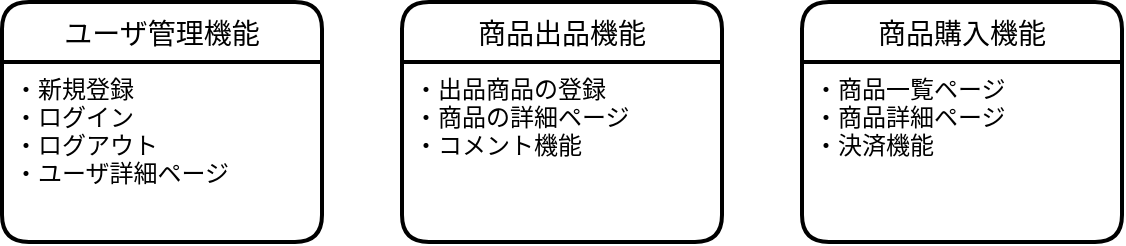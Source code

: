 <mxfile>
    <diagram id="j9alqYJJQcrLzX6AWDmS" name="エンティティ">
        <mxGraphModel dx="621" dy="566" grid="1" gridSize="10" guides="1" tooltips="1" connect="1" arrows="1" fold="1" page="1" pageScale="1" pageWidth="827" pageHeight="1169" math="0" shadow="0">
            <root>
                <mxCell id="0"/>
                <mxCell id="1" parent="0"/>
                <mxCell id="15" value="ユーザ管理機能" style="swimlane;childLayout=stackLayout;horizontal=1;startSize=30;horizontalStack=0;rounded=1;fontSize=14;fontStyle=0;strokeWidth=2;resizeParent=0;resizeLast=1;shadow=0;dashed=0;align=center;" parent="1" vertex="1">
                    <mxGeometry x="40" y="40" width="160" height="120" as="geometry"/>
                </mxCell>
                <mxCell id="16" value="・新規登録&#10;・ログイン&#10;・ログアウト&#10;・ユーザ詳細ページ" style="align=left;strokeColor=none;fillColor=none;spacingLeft=4;fontSize=12;verticalAlign=top;resizable=0;rotatable=0;part=1;" parent="15" vertex="1">
                    <mxGeometry y="30" width="160" height="90" as="geometry"/>
                </mxCell>
                <mxCell id="17" value="商品出品機能" style="swimlane;childLayout=stackLayout;horizontal=1;startSize=30;horizontalStack=0;rounded=1;fontSize=14;fontStyle=0;strokeWidth=2;resizeParent=0;resizeLast=1;shadow=0;dashed=0;align=center;" parent="1" vertex="1">
                    <mxGeometry x="240" y="40" width="160" height="120" as="geometry"/>
                </mxCell>
                <mxCell id="18" value="・出品商品の登録&#10;・商品の詳細ページ&#10;・コメント機能" style="align=left;strokeColor=none;fillColor=none;spacingLeft=4;fontSize=12;verticalAlign=top;resizable=0;rotatable=0;part=1;" parent="17" vertex="1">
                    <mxGeometry y="30" width="160" height="90" as="geometry"/>
                </mxCell>
                <mxCell id="19" value="商品購入機能" style="swimlane;childLayout=stackLayout;horizontal=1;startSize=30;horizontalStack=0;rounded=1;fontSize=14;fontStyle=0;strokeWidth=2;resizeParent=0;resizeLast=1;shadow=0;dashed=0;align=center;" parent="1" vertex="1">
                    <mxGeometry x="440" y="40" width="160" height="120" as="geometry"/>
                </mxCell>
                <mxCell id="20" value="・商品一覧ページ&#10;・商品詳細ページ&#10;・決済機能" style="align=left;strokeColor=none;fillColor=none;spacingLeft=4;fontSize=12;verticalAlign=top;resizable=0;rotatable=0;part=1;" parent="19" vertex="1">
                    <mxGeometry y="30" width="160" height="90" as="geometry"/>
                </mxCell>
            </root>
        </mxGraphModel>
    </diagram>
    <diagram id="i6sQ_Ci1NRJsPLN1sGpO" name="ER図">
        <mxGraphModel dx="1056" dy="666" grid="1" gridSize="10" guides="1" tooltips="1" connect="1" arrows="1" fold="1" page="1" pageScale="1" pageWidth="827" pageHeight="1169" math="0" shadow="0">
            <root>
                <mxCell id="qY6pJ3RX-FSN7zLTKkkd-0"/>
                <mxCell id="qY6pJ3RX-FSN7zLTKkkd-1" parent="qY6pJ3RX-FSN7zLTKkkd-0"/>
                <mxCell id="JbDSwkDPHXsvRLebZ4GA-4" value="users" style="shape=table;startSize=40;container=1;collapsible=1;childLayout=tableLayout;fixedRows=1;rowLines=0;fontStyle=1;align=center;resizeLast=1;" parent="qY6pJ3RX-FSN7zLTKkkd-1" vertex="1">
                    <mxGeometry x="310" width="190" height="310" as="geometry">
                        <mxRectangle width="60" height="30" as="alternateBounds"/>
                    </mxGeometry>
                </mxCell>
                <mxCell id="lpkoxbI7etPevjR8t7F0-1" value="" style="shape=partialRectangle;collapsible=0;dropTarget=0;pointerEvents=0;fillColor=none;top=0;left=0;bottom=1;right=0;points=[[0,0.5],[1,0.5]];portConstraint=eastwest;" parent="JbDSwkDPHXsvRLebZ4GA-4" vertex="1">
                    <mxGeometry y="40" width="190" height="30" as="geometry"/>
                </mxCell>
                <mxCell id="lpkoxbI7etPevjR8t7F0-2" value="PK" style="shape=partialRectangle;connectable=0;fillColor=none;top=0;left=0;bottom=0;right=0;fontStyle=1;overflow=hidden;" parent="lpkoxbI7etPevjR8t7F0-1" vertex="1">
                    <mxGeometry width="30" height="30" as="geometry"/>
                </mxCell>
                <mxCell id="lpkoxbI7etPevjR8t7F0-3" value="user_id" style="shape=partialRectangle;connectable=0;fillColor=none;top=0;left=0;bottom=0;right=0;align=left;spacingLeft=6;fontStyle=5;overflow=hidden;" parent="lpkoxbI7etPevjR8t7F0-1" vertex="1">
                    <mxGeometry x="30" width="160" height="30" as="geometry"/>
                </mxCell>
                <mxCell id="PGo9ZcPo0Em0ewQhz42Y-1" value="" style="shape=partialRectangle;collapsible=0;dropTarget=0;pointerEvents=0;fillColor=none;top=0;left=0;bottom=0;right=0;points=[[0,0.5],[1,0.5]];portConstraint=eastwest;" parent="JbDSwkDPHXsvRLebZ4GA-4" vertex="1">
                    <mxGeometry y="70" width="190" height="30" as="geometry"/>
                </mxCell>
                <mxCell id="PGo9ZcPo0Em0ewQhz42Y-2" value="" style="shape=partialRectangle;connectable=0;fillColor=none;top=0;left=0;bottom=0;right=0;editable=1;overflow=hidden;" parent="PGo9ZcPo0Em0ewQhz42Y-1" vertex="1">
                    <mxGeometry width="30" height="30" as="geometry"/>
                </mxCell>
                <mxCell id="PGo9ZcPo0Em0ewQhz42Y-3" value="nickname" style="shape=partialRectangle;connectable=0;fillColor=none;top=0;left=0;bottom=0;right=0;align=left;spacingLeft=6;overflow=hidden;" parent="PGo9ZcPo0Em0ewQhz42Y-1" vertex="1">
                    <mxGeometry x="30" width="160" height="30" as="geometry"/>
                </mxCell>
                <mxCell id="JbDSwkDPHXsvRLebZ4GA-82" value="" style="shape=partialRectangle;collapsible=0;dropTarget=0;pointerEvents=0;fillColor=none;top=0;left=0;bottom=0;right=0;points=[[0,0.5],[1,0.5]];portConstraint=eastwest;" parent="JbDSwkDPHXsvRLebZ4GA-4" vertex="1">
                    <mxGeometry y="100" width="190" height="30" as="geometry"/>
                </mxCell>
                <mxCell id="JbDSwkDPHXsvRLebZ4GA-83" value="" style="shape=partialRectangle;connectable=0;fillColor=none;top=0;left=0;bottom=0;right=0;editable=1;overflow=hidden;" parent="JbDSwkDPHXsvRLebZ4GA-82" vertex="1">
                    <mxGeometry width="30" height="30" as="geometry"/>
                </mxCell>
                <mxCell id="JbDSwkDPHXsvRLebZ4GA-84" value="email" style="shape=partialRectangle;connectable=0;fillColor=none;top=0;left=0;bottom=0;right=0;align=left;spacingLeft=6;overflow=hidden;" parent="JbDSwkDPHXsvRLebZ4GA-82" vertex="1">
                    <mxGeometry x="30" width="160" height="30" as="geometry"/>
                </mxCell>
                <mxCell id="JbDSwkDPHXsvRLebZ4GA-70" value="" style="shape=partialRectangle;collapsible=0;dropTarget=0;pointerEvents=0;fillColor=none;top=0;left=0;bottom=0;right=0;points=[[0,0.5],[1,0.5]];portConstraint=eastwest;" parent="JbDSwkDPHXsvRLebZ4GA-4" vertex="1">
                    <mxGeometry y="130" width="190" height="30" as="geometry"/>
                </mxCell>
                <mxCell id="JbDSwkDPHXsvRLebZ4GA-71" value="" style="shape=partialRectangle;connectable=0;fillColor=none;top=0;left=0;bottom=0;right=0;editable=1;overflow=hidden;" parent="JbDSwkDPHXsvRLebZ4GA-70" vertex="1">
                    <mxGeometry width="30" height="30" as="geometry"/>
                </mxCell>
                <mxCell id="JbDSwkDPHXsvRLebZ4GA-72" value="encryped_password" style="shape=partialRectangle;connectable=0;fillColor=none;top=0;left=0;bottom=0;right=0;align=left;spacingLeft=6;overflow=hidden;" parent="JbDSwkDPHXsvRLebZ4GA-70" vertex="1">
                    <mxGeometry x="30" width="160" height="30" as="geometry"/>
                </mxCell>
                <mxCell id="JbDSwkDPHXsvRLebZ4GA-8" value="" style="shape=partialRectangle;collapsible=0;dropTarget=0;pointerEvents=0;fillColor=none;top=0;left=0;bottom=0;right=0;points=[[0,0.5],[1,0.5]];portConstraint=eastwest;" parent="JbDSwkDPHXsvRLebZ4GA-4" vertex="1">
                    <mxGeometry y="160" width="190" height="30" as="geometry"/>
                </mxCell>
                <mxCell id="JbDSwkDPHXsvRLebZ4GA-9" value="" style="shape=partialRectangle;connectable=0;fillColor=none;top=0;left=0;bottom=0;right=0;editable=1;overflow=hidden;" parent="JbDSwkDPHXsvRLebZ4GA-8" vertex="1">
                    <mxGeometry width="30" height="30" as="geometry"/>
                </mxCell>
                <mxCell id="JbDSwkDPHXsvRLebZ4GA-10" value="last_name" style="shape=partialRectangle;connectable=0;fillColor=none;top=0;left=0;bottom=0;right=0;align=left;spacingLeft=6;overflow=hidden;" parent="JbDSwkDPHXsvRLebZ4GA-8" vertex="1">
                    <mxGeometry x="30" width="160" height="30" as="geometry"/>
                </mxCell>
                <mxCell id="JbDSwkDPHXsvRLebZ4GA-11" value="" style="shape=partialRectangle;collapsible=0;dropTarget=0;pointerEvents=0;fillColor=none;top=0;left=0;bottom=0;right=0;points=[[0,0.5],[1,0.5]];portConstraint=eastwest;" parent="JbDSwkDPHXsvRLebZ4GA-4" vertex="1">
                    <mxGeometry y="190" width="190" height="30" as="geometry"/>
                </mxCell>
                <mxCell id="JbDSwkDPHXsvRLebZ4GA-12" value="" style="shape=partialRectangle;connectable=0;fillColor=none;top=0;left=0;bottom=0;right=0;editable=1;overflow=hidden;" parent="JbDSwkDPHXsvRLebZ4GA-11" vertex="1">
                    <mxGeometry width="30" height="30" as="geometry"/>
                </mxCell>
                <mxCell id="JbDSwkDPHXsvRLebZ4GA-13" value="first_name" style="shape=partialRectangle;connectable=0;fillColor=none;top=0;left=0;bottom=0;right=0;align=left;spacingLeft=6;overflow=hidden;" parent="JbDSwkDPHXsvRLebZ4GA-11" vertex="1">
                    <mxGeometry x="30" width="160" height="30" as="geometry"/>
                </mxCell>
                <mxCell id="JbDSwkDPHXsvRLebZ4GA-14" value="" style="shape=partialRectangle;collapsible=0;dropTarget=0;pointerEvents=0;fillColor=none;top=0;left=0;bottom=0;right=0;points=[[0,0.5],[1,0.5]];portConstraint=eastwest;" parent="JbDSwkDPHXsvRLebZ4GA-4" vertex="1">
                    <mxGeometry y="220" width="190" height="30" as="geometry"/>
                </mxCell>
                <mxCell id="JbDSwkDPHXsvRLebZ4GA-15" value="" style="shape=partialRectangle;connectable=0;fillColor=none;top=0;left=0;bottom=0;right=0;editable=1;overflow=hidden;" parent="JbDSwkDPHXsvRLebZ4GA-14" vertex="1">
                    <mxGeometry width="30" height="30" as="geometry"/>
                </mxCell>
                <mxCell id="JbDSwkDPHXsvRLebZ4GA-16" value="last_name_kana" style="shape=partialRectangle;connectable=0;fillColor=none;top=0;left=0;bottom=0;right=0;align=left;spacingLeft=6;overflow=hidden;" parent="JbDSwkDPHXsvRLebZ4GA-14" vertex="1">
                    <mxGeometry x="30" width="160" height="30" as="geometry"/>
                </mxCell>
                <mxCell id="JbDSwkDPHXsvRLebZ4GA-64" value="" style="shape=partialRectangle;collapsible=0;dropTarget=0;pointerEvents=0;fillColor=none;top=0;left=0;bottom=0;right=0;points=[[0,0.5],[1,0.5]];portConstraint=eastwest;" parent="JbDSwkDPHXsvRLebZ4GA-4" vertex="1">
                    <mxGeometry y="250" width="190" height="30" as="geometry"/>
                </mxCell>
                <mxCell id="JbDSwkDPHXsvRLebZ4GA-65" value="" style="shape=partialRectangle;connectable=0;fillColor=none;top=0;left=0;bottom=0;right=0;editable=1;overflow=hidden;" parent="JbDSwkDPHXsvRLebZ4GA-64" vertex="1">
                    <mxGeometry width="30" height="30" as="geometry"/>
                </mxCell>
                <mxCell id="JbDSwkDPHXsvRLebZ4GA-66" value="first_name_kana" style="shape=partialRectangle;connectable=0;fillColor=none;top=0;left=0;bottom=0;right=0;align=left;spacingLeft=6;overflow=hidden;" parent="JbDSwkDPHXsvRLebZ4GA-64" vertex="1">
                    <mxGeometry x="30" width="160" height="30" as="geometry"/>
                </mxCell>
                <mxCell id="JbDSwkDPHXsvRLebZ4GA-76" value="" style="shape=partialRectangle;collapsible=0;dropTarget=0;pointerEvents=0;fillColor=none;top=0;left=0;bottom=0;right=0;points=[[0,0.5],[1,0.5]];portConstraint=eastwest;" parent="JbDSwkDPHXsvRLebZ4GA-4" vertex="1">
                    <mxGeometry y="280" width="190" height="30" as="geometry"/>
                </mxCell>
                <mxCell id="JbDSwkDPHXsvRLebZ4GA-77" value="" style="shape=partialRectangle;connectable=0;fillColor=none;top=0;left=0;bottom=0;right=0;editable=1;overflow=hidden;" parent="JbDSwkDPHXsvRLebZ4GA-76" vertex="1">
                    <mxGeometry width="30" height="30" as="geometry"/>
                </mxCell>
                <mxCell id="JbDSwkDPHXsvRLebZ4GA-78" value="birth_date" style="shape=partialRectangle;connectable=0;fillColor=none;top=0;left=0;bottom=0;right=0;align=left;spacingLeft=6;overflow=hidden;" parent="JbDSwkDPHXsvRLebZ4GA-76" vertex="1">
                    <mxGeometry x="30" width="160" height="30" as="geometry"/>
                </mxCell>
                <mxCell id="JbDSwkDPHXsvRLebZ4GA-30" value="items" style="shape=table;startSize=40;container=1;collapsible=1;childLayout=tableLayout;fixedRows=1;rowLines=0;fontStyle=1;align=center;resizeLast=1;" parent="qY6pJ3RX-FSN7zLTKkkd-1" vertex="1">
                    <mxGeometry x="600" y="100" width="200" height="320" as="geometry"/>
                </mxCell>
                <mxCell id="JbDSwkDPHXsvRLebZ4GA-31" value="" style="shape=partialRectangle;collapsible=0;dropTarget=0;pointerEvents=0;fillColor=none;top=0;left=0;bottom=1;right=0;points=[[0,0.5],[1,0.5]];portConstraint=eastwest;" parent="JbDSwkDPHXsvRLebZ4GA-30" vertex="1">
                    <mxGeometry y="40" width="200" height="40" as="geometry"/>
                </mxCell>
                <mxCell id="JbDSwkDPHXsvRLebZ4GA-32" value="PK" style="shape=partialRectangle;connectable=0;fillColor=none;top=0;left=0;bottom=0;right=0;fontStyle=1;overflow=hidden;" parent="JbDSwkDPHXsvRLebZ4GA-31" vertex="1">
                    <mxGeometry width="50" height="40" as="geometry"/>
                </mxCell>
                <mxCell id="JbDSwkDPHXsvRLebZ4GA-33" value="item_id" style="shape=partialRectangle;connectable=0;fillColor=none;top=0;left=0;bottom=0;right=0;align=left;spacingLeft=6;fontStyle=5;overflow=hidden;" parent="JbDSwkDPHXsvRLebZ4GA-31" vertex="1">
                    <mxGeometry x="50" width="150" height="40" as="geometry"/>
                </mxCell>
                <mxCell id="eo9Eva0IDJ_gUiu3eiII-33" value="" style="shape=partialRectangle;collapsible=0;dropTarget=0;pointerEvents=0;fillColor=none;top=0;left=0;bottom=0;right=0;points=[[0,0.5],[1,0.5]];portConstraint=eastwest;" parent="JbDSwkDPHXsvRLebZ4GA-30" vertex="1">
                    <mxGeometry y="80" width="200" height="30" as="geometry"/>
                </mxCell>
                <mxCell id="eo9Eva0IDJ_gUiu3eiII-34" value="FK" style="shape=partialRectangle;connectable=0;fillColor=none;top=0;left=0;bottom=0;right=0;editable=1;overflow=hidden;" parent="eo9Eva0IDJ_gUiu3eiII-33" vertex="1">
                    <mxGeometry width="50" height="30" as="geometry"/>
                </mxCell>
                <mxCell id="eo9Eva0IDJ_gUiu3eiII-35" value="user_id" style="shape=partialRectangle;connectable=0;fillColor=none;top=0;left=0;bottom=0;right=0;align=left;spacingLeft=6;overflow=hidden;" parent="eo9Eva0IDJ_gUiu3eiII-33" vertex="1">
                    <mxGeometry x="50" width="150" height="30" as="geometry"/>
                </mxCell>
                <mxCell id="JbDSwkDPHXsvRLebZ4GA-34" value="" style="shape=partialRectangle;collapsible=0;dropTarget=0;pointerEvents=0;fillColor=none;top=0;left=0;bottom=0;right=0;points=[[0,0.5],[1,0.5]];portConstraint=eastwest;" parent="JbDSwkDPHXsvRLebZ4GA-30" vertex="1">
                    <mxGeometry y="110" width="200" height="30" as="geometry"/>
                </mxCell>
                <mxCell id="JbDSwkDPHXsvRLebZ4GA-35" value="" style="shape=partialRectangle;connectable=0;fillColor=none;top=0;left=0;bottom=0;right=0;editable=1;overflow=hidden;" parent="JbDSwkDPHXsvRLebZ4GA-34" vertex="1">
                    <mxGeometry width="50" height="30" as="geometry"/>
                </mxCell>
                <mxCell id="JbDSwkDPHXsvRLebZ4GA-36" value="name" style="shape=partialRectangle;connectable=0;fillColor=none;top=0;left=0;bottom=0;right=0;align=left;spacingLeft=6;overflow=hidden;" parent="JbDSwkDPHXsvRLebZ4GA-34" vertex="1">
                    <mxGeometry x="50" width="150" height="30" as="geometry"/>
                </mxCell>
                <mxCell id="JbDSwkDPHXsvRLebZ4GA-122" value="" style="shape=partialRectangle;collapsible=0;dropTarget=0;pointerEvents=0;fillColor=none;top=0;left=0;bottom=0;right=0;points=[[0,0.5],[1,0.5]];portConstraint=eastwest;" parent="JbDSwkDPHXsvRLebZ4GA-30" vertex="1">
                    <mxGeometry y="140" width="200" height="30" as="geometry"/>
                </mxCell>
                <mxCell id="JbDSwkDPHXsvRLebZ4GA-123" value="" style="shape=partialRectangle;connectable=0;fillColor=none;top=0;left=0;bottom=0;right=0;editable=1;overflow=hidden;" parent="JbDSwkDPHXsvRLebZ4GA-122" vertex="1">
                    <mxGeometry width="50" height="30" as="geometry"/>
                </mxCell>
                <mxCell id="JbDSwkDPHXsvRLebZ4GA-124" value="category" style="shape=partialRectangle;connectable=0;fillColor=none;top=0;left=0;bottom=0;right=0;align=left;spacingLeft=6;overflow=hidden;" parent="JbDSwkDPHXsvRLebZ4GA-122" vertex="1">
                    <mxGeometry x="50" width="150" height="30" as="geometry"/>
                </mxCell>
                <mxCell id="JbDSwkDPHXsvRLebZ4GA-125" value="" style="shape=partialRectangle;collapsible=0;dropTarget=0;pointerEvents=0;fillColor=none;top=0;left=0;bottom=0;right=0;points=[[0,0.5],[1,0.5]];portConstraint=eastwest;" parent="JbDSwkDPHXsvRLebZ4GA-30" vertex="1">
                    <mxGeometry y="170" width="200" height="30" as="geometry"/>
                </mxCell>
                <mxCell id="JbDSwkDPHXsvRLebZ4GA-126" value="" style="shape=partialRectangle;connectable=0;fillColor=none;top=0;left=0;bottom=0;right=0;editable=1;overflow=hidden;" parent="JbDSwkDPHXsvRLebZ4GA-125" vertex="1">
                    <mxGeometry width="50" height="30" as="geometry"/>
                </mxCell>
                <mxCell id="JbDSwkDPHXsvRLebZ4GA-127" value="status_id" style="shape=partialRectangle;connectable=0;fillColor=none;top=0;left=0;bottom=0;right=0;align=left;spacingLeft=6;overflow=hidden;" parent="JbDSwkDPHXsvRLebZ4GA-125" vertex="1">
                    <mxGeometry x="50" width="150" height="30" as="geometry"/>
                </mxCell>
                <mxCell id="JbDSwkDPHXsvRLebZ4GA-128" value="" style="shape=partialRectangle;collapsible=0;dropTarget=0;pointerEvents=0;fillColor=none;top=0;left=0;bottom=0;right=0;points=[[0,0.5],[1,0.5]];portConstraint=eastwest;" parent="JbDSwkDPHXsvRLebZ4GA-30" vertex="1">
                    <mxGeometry y="200" width="200" height="30" as="geometry"/>
                </mxCell>
                <mxCell id="JbDSwkDPHXsvRLebZ4GA-129" value="" style="shape=partialRectangle;connectable=0;fillColor=none;top=0;left=0;bottom=0;right=0;editable=1;overflow=hidden;" parent="JbDSwkDPHXsvRLebZ4GA-128" vertex="1">
                    <mxGeometry width="50" height="30" as="geometry"/>
                </mxCell>
                <mxCell id="JbDSwkDPHXsvRLebZ4GA-130" value="shipping_cost_id" style="shape=partialRectangle;connectable=0;fillColor=none;top=0;left=0;bottom=0;right=0;align=left;spacingLeft=6;overflow=hidden;" parent="JbDSwkDPHXsvRLebZ4GA-128" vertex="1">
                    <mxGeometry x="50" width="150" height="30" as="geometry"/>
                </mxCell>
                <mxCell id="eo9Eva0IDJ_gUiu3eiII-0" value="" style="shape=partialRectangle;collapsible=0;dropTarget=0;pointerEvents=0;fillColor=none;top=0;left=0;bottom=0;right=0;points=[[0,0.5],[1,0.5]];portConstraint=eastwest;" parent="JbDSwkDPHXsvRLebZ4GA-30" vertex="1">
                    <mxGeometry y="230" width="200" height="30" as="geometry"/>
                </mxCell>
                <mxCell id="eo9Eva0IDJ_gUiu3eiII-1" value="" style="shape=partialRectangle;connectable=0;fillColor=none;top=0;left=0;bottom=0;right=0;editable=1;overflow=hidden;" parent="eo9Eva0IDJ_gUiu3eiII-0" vertex="1">
                    <mxGeometry width="50" height="30" as="geometry"/>
                </mxCell>
                <mxCell id="eo9Eva0IDJ_gUiu3eiII-2" value="prefecture_id" style="shape=partialRectangle;connectable=0;fillColor=none;top=0;left=0;bottom=0;right=0;align=left;spacingLeft=6;overflow=hidden;" parent="eo9Eva0IDJ_gUiu3eiII-0" vertex="1">
                    <mxGeometry x="50" width="150" height="30" as="geometry"/>
                </mxCell>
                <mxCell id="eo9Eva0IDJ_gUiu3eiII-3" value="" style="shape=partialRectangle;collapsible=0;dropTarget=0;pointerEvents=0;fillColor=none;top=0;left=0;bottom=0;right=0;points=[[0,0.5],[1,0.5]];portConstraint=eastwest;" parent="JbDSwkDPHXsvRLebZ4GA-30" vertex="1">
                    <mxGeometry y="260" width="200" height="30" as="geometry"/>
                </mxCell>
                <mxCell id="eo9Eva0IDJ_gUiu3eiII-4" value="" style="shape=partialRectangle;connectable=0;fillColor=none;top=0;left=0;bottom=0;right=0;editable=1;overflow=hidden;" parent="eo9Eva0IDJ_gUiu3eiII-3" vertex="1">
                    <mxGeometry width="50" height="30" as="geometry"/>
                </mxCell>
                <mxCell id="eo9Eva0IDJ_gUiu3eiII-5" value="ship_date_id" style="shape=partialRectangle;connectable=0;fillColor=none;top=0;left=0;bottom=0;right=0;align=left;spacingLeft=6;overflow=hidden;" parent="eo9Eva0IDJ_gUiu3eiII-3" vertex="1">
                    <mxGeometry x="50" width="150" height="30" as="geometry"/>
                </mxCell>
                <mxCell id="JbDSwkDPHXsvRLebZ4GA-37" value="" style="shape=partialRectangle;collapsible=0;dropTarget=0;pointerEvents=0;fillColor=none;top=0;left=0;bottom=0;right=0;points=[[0,0.5],[1,0.5]];portConstraint=eastwest;" parent="JbDSwkDPHXsvRLebZ4GA-30" vertex="1">
                    <mxGeometry y="290" width="200" height="30" as="geometry"/>
                </mxCell>
                <mxCell id="JbDSwkDPHXsvRLebZ4GA-38" value="" style="shape=partialRectangle;connectable=0;fillColor=none;top=0;left=0;bottom=0;right=0;editable=1;overflow=hidden;" parent="JbDSwkDPHXsvRLebZ4GA-37" vertex="1">
                    <mxGeometry width="50" height="30" as="geometry"/>
                </mxCell>
                <mxCell id="JbDSwkDPHXsvRLebZ4GA-39" value="price" style="shape=partialRectangle;connectable=0;fillColor=none;top=0;left=0;bottom=0;right=0;align=left;spacingLeft=6;overflow=hidden;" parent="JbDSwkDPHXsvRLebZ4GA-37" vertex="1">
                    <mxGeometry x="50" width="150" height="30" as="geometry"/>
                </mxCell>
                <mxCell id="JbDSwkDPHXsvRLebZ4GA-43" value="orders" style="shape=table;startSize=40;container=1;collapsible=1;childLayout=tableLayout;fixedRows=1;rowLines=0;fontStyle=1;align=center;resizeLast=1;" parent="qY6pJ3RX-FSN7zLTKkkd-1" vertex="1">
                    <mxGeometry x="40" y="300" width="180" height="280" as="geometry"/>
                </mxCell>
                <mxCell id="JbDSwkDPHXsvRLebZ4GA-44" value="" style="shape=partialRectangle;collapsible=0;dropTarget=0;pointerEvents=0;fillColor=none;top=0;left=0;bottom=1;right=0;points=[[0,0.5],[1,0.5]];portConstraint=eastwest;" parent="JbDSwkDPHXsvRLebZ4GA-43" vertex="1">
                    <mxGeometry y="40" width="180" height="30" as="geometry"/>
                </mxCell>
                <mxCell id="JbDSwkDPHXsvRLebZ4GA-45" value="PK" style="shape=partialRectangle;connectable=0;fillColor=none;top=0;left=0;bottom=0;right=0;fontStyle=1;overflow=hidden;" parent="JbDSwkDPHXsvRLebZ4GA-44" vertex="1">
                    <mxGeometry width="30" height="30" as="geometry"/>
                </mxCell>
                <mxCell id="JbDSwkDPHXsvRLebZ4GA-46" value="order_id" style="shape=partialRectangle;connectable=0;fillColor=none;top=0;left=0;bottom=0;right=0;align=left;spacingLeft=6;fontStyle=5;overflow=hidden;" parent="JbDSwkDPHXsvRLebZ4GA-44" vertex="1">
                    <mxGeometry x="30" width="150" height="30" as="geometry"/>
                </mxCell>
                <mxCell id="rg3pRiWAT7giY2snndD_-11" value="" style="shape=partialRectangle;collapsible=0;dropTarget=0;pointerEvents=0;fillColor=none;top=0;left=0;bottom=0;right=0;points=[[0,0.5],[1,0.5]];portConstraint=eastwest;" vertex="1" parent="JbDSwkDPHXsvRLebZ4GA-43">
                    <mxGeometry y="70" width="180" height="30" as="geometry"/>
                </mxCell>
                <mxCell id="rg3pRiWAT7giY2snndD_-12" value="FK" style="shape=partialRectangle;connectable=0;fillColor=none;top=0;left=0;bottom=0;right=0;editable=1;overflow=hidden;" vertex="1" parent="rg3pRiWAT7giY2snndD_-11">
                    <mxGeometry width="30" height="30" as="geometry"/>
                </mxCell>
                <mxCell id="rg3pRiWAT7giY2snndD_-13" value="order_record_id" style="shape=partialRectangle;connectable=0;fillColor=none;top=0;left=0;bottom=0;right=0;align=left;spacingLeft=6;overflow=hidden;" vertex="1" parent="rg3pRiWAT7giY2snndD_-11">
                    <mxGeometry x="30" width="150" height="30" as="geometry"/>
                </mxCell>
                <mxCell id="lpkoxbI7etPevjR8t7F0-13" value="" style="shape=partialRectangle;collapsible=0;dropTarget=0;pointerEvents=0;fillColor=none;top=0;left=0;bottom=0;right=0;points=[[0,0.5],[1,0.5]];portConstraint=eastwest;" parent="JbDSwkDPHXsvRLebZ4GA-43" vertex="1">
                    <mxGeometry y="100" width="180" height="30" as="geometry"/>
                </mxCell>
                <mxCell id="lpkoxbI7etPevjR8t7F0-14" value="" style="shape=partialRectangle;connectable=0;fillColor=none;top=0;left=0;bottom=0;right=0;editable=1;overflow=hidden;" parent="lpkoxbI7etPevjR8t7F0-13" vertex="1">
                    <mxGeometry width="30" height="30" as="geometry"/>
                </mxCell>
                <mxCell id="lpkoxbI7etPevjR8t7F0-15" value="postal_code" style="shape=partialRectangle;connectable=0;fillColor=none;top=0;left=0;bottom=0;right=0;align=left;spacingLeft=6;overflow=hidden;" parent="lpkoxbI7etPevjR8t7F0-13" vertex="1">
                    <mxGeometry x="30" width="150" height="30" as="geometry"/>
                </mxCell>
                <mxCell id="JbDSwkDPHXsvRLebZ4GA-50" value="" style="shape=partialRectangle;collapsible=0;dropTarget=0;pointerEvents=0;fillColor=none;top=0;left=0;bottom=0;right=0;points=[[0,0.5],[1,0.5]];portConstraint=eastwest;" parent="JbDSwkDPHXsvRLebZ4GA-43" vertex="1">
                    <mxGeometry y="130" width="180" height="30" as="geometry"/>
                </mxCell>
                <mxCell id="JbDSwkDPHXsvRLebZ4GA-51" value="" style="shape=partialRectangle;connectable=0;fillColor=none;top=0;left=0;bottom=0;right=0;editable=1;overflow=hidden;" parent="JbDSwkDPHXsvRLebZ4GA-50" vertex="1">
                    <mxGeometry width="30" height="30" as="geometry"/>
                </mxCell>
                <mxCell id="JbDSwkDPHXsvRLebZ4GA-52" value="prefecture_id" style="shape=partialRectangle;connectable=0;fillColor=none;top=0;left=0;bottom=0;right=0;align=left;spacingLeft=6;overflow=hidden;" parent="JbDSwkDPHXsvRLebZ4GA-50" vertex="1">
                    <mxGeometry x="30" width="150" height="30" as="geometry"/>
                </mxCell>
                <mxCell id="JbDSwkDPHXsvRLebZ4GA-53" value="" style="shape=partialRectangle;collapsible=0;dropTarget=0;pointerEvents=0;fillColor=none;top=0;left=0;bottom=0;right=0;points=[[0,0.5],[1,0.5]];portConstraint=eastwest;" parent="JbDSwkDPHXsvRLebZ4GA-43" vertex="1">
                    <mxGeometry y="160" width="180" height="30" as="geometry"/>
                </mxCell>
                <mxCell id="JbDSwkDPHXsvRLebZ4GA-54" value="" style="shape=partialRectangle;connectable=0;fillColor=none;top=0;left=0;bottom=0;right=0;editable=1;overflow=hidden;" parent="JbDSwkDPHXsvRLebZ4GA-53" vertex="1">
                    <mxGeometry width="30" height="30" as="geometry"/>
                </mxCell>
                <mxCell id="JbDSwkDPHXsvRLebZ4GA-55" value="city" style="shape=partialRectangle;connectable=0;fillColor=none;top=0;left=0;bottom=0;right=0;align=left;spacingLeft=6;overflow=hidden;" parent="JbDSwkDPHXsvRLebZ4GA-53" vertex="1">
                    <mxGeometry x="30" width="150" height="30" as="geometry"/>
                </mxCell>
                <mxCell id="lpkoxbI7etPevjR8t7F0-4" value="" style="shape=partialRectangle;collapsible=0;dropTarget=0;pointerEvents=0;fillColor=none;top=0;left=0;bottom=0;right=0;points=[[0,0.5],[1,0.5]];portConstraint=eastwest;" parent="JbDSwkDPHXsvRLebZ4GA-43" vertex="1">
                    <mxGeometry y="190" width="180" height="30" as="geometry"/>
                </mxCell>
                <mxCell id="lpkoxbI7etPevjR8t7F0-5" value="" style="shape=partialRectangle;connectable=0;fillColor=none;top=0;left=0;bottom=0;right=0;editable=1;overflow=hidden;" parent="lpkoxbI7etPevjR8t7F0-4" vertex="1">
                    <mxGeometry width="30" height="30" as="geometry"/>
                </mxCell>
                <mxCell id="lpkoxbI7etPevjR8t7F0-6" value="address" style="shape=partialRectangle;connectable=0;fillColor=none;top=0;left=0;bottom=0;right=0;align=left;spacingLeft=6;overflow=hidden;" parent="lpkoxbI7etPevjR8t7F0-4" vertex="1">
                    <mxGeometry x="30" width="150" height="30" as="geometry"/>
                </mxCell>
                <mxCell id="lpkoxbI7etPevjR8t7F0-7" value="" style="shape=partialRectangle;collapsible=0;dropTarget=0;pointerEvents=0;fillColor=none;top=0;left=0;bottom=0;right=0;points=[[0,0.5],[1,0.5]];portConstraint=eastwest;" parent="JbDSwkDPHXsvRLebZ4GA-43" vertex="1">
                    <mxGeometry y="220" width="180" height="30" as="geometry"/>
                </mxCell>
                <mxCell id="lpkoxbI7etPevjR8t7F0-8" value="" style="shape=partialRectangle;connectable=0;fillColor=none;top=0;left=0;bottom=0;right=0;editable=1;overflow=hidden;" parent="lpkoxbI7etPevjR8t7F0-7" vertex="1">
                    <mxGeometry width="30" height="30" as="geometry"/>
                </mxCell>
                <mxCell id="lpkoxbI7etPevjR8t7F0-9" value="building" style="shape=partialRectangle;connectable=0;fillColor=none;top=0;left=0;bottom=0;right=0;align=left;spacingLeft=6;overflow=hidden;" parent="lpkoxbI7etPevjR8t7F0-7" vertex="1">
                    <mxGeometry x="30" width="150" height="30" as="geometry"/>
                </mxCell>
                <mxCell id="lpkoxbI7etPevjR8t7F0-10" value="" style="shape=partialRectangle;collapsible=0;dropTarget=0;pointerEvents=0;fillColor=none;top=0;left=0;bottom=0;right=0;points=[[0,0.5],[1,0.5]];portConstraint=eastwest;" parent="JbDSwkDPHXsvRLebZ4GA-43" vertex="1">
                    <mxGeometry y="250" width="180" height="30" as="geometry"/>
                </mxCell>
                <mxCell id="lpkoxbI7etPevjR8t7F0-11" value="" style="shape=partialRectangle;connectable=0;fillColor=none;top=0;left=0;bottom=0;right=0;editable=1;overflow=hidden;" parent="lpkoxbI7etPevjR8t7F0-10" vertex="1">
                    <mxGeometry width="30" height="30" as="geometry"/>
                </mxCell>
                <mxCell id="lpkoxbI7etPevjR8t7F0-12" value="phone_number" style="shape=partialRectangle;connectable=0;fillColor=none;top=0;left=0;bottom=0;right=0;align=left;spacingLeft=6;overflow=hidden;" parent="lpkoxbI7etPevjR8t7F0-10" vertex="1">
                    <mxGeometry x="30" width="150" height="30" as="geometry"/>
                </mxCell>
                <mxCell id="rg3pRiWAT7giY2snndD_-1" style="edgeStyle=orthogonalEdgeStyle;rounded=0;orthogonalLoop=1;jettySize=auto;html=1;endArrow=ERone;endFill=0;startArrow=ERone;startFill=0;endSize=20;startSize=20;exitX=0;exitY=0.5;exitDx=0;exitDy=0;entryX=1;entryY=0.5;entryDx=0;entryDy=0;" edge="1" parent="qY6pJ3RX-FSN7zLTKkkd-1" source="lpkoxbI7etPevjR8t7F0-20" target="rg3pRiWAT7giY2snndD_-11">
                    <mxGeometry relative="1" as="geometry">
                        <mxPoint x="310" y="590" as="sourcePoint"/>
                        <mxPoint x="220" y="390" as="targetPoint"/>
                        <Array as="points">
                            <mxPoint x="250" y="500"/>
                            <mxPoint x="250" y="385"/>
                        </Array>
                    </mxGeometry>
                </mxCell>
                <mxCell id="lpkoxbI7etPevjR8t7F0-19" value="order_records" style="shape=table;startSize=30;container=1;collapsible=1;childLayout=tableLayout;fixedRows=1;rowLines=0;fontStyle=1;align=center;resizeLast=1;strokeColor=#f0f0f0;fillColor=none;" parent="qY6pJ3RX-FSN7zLTKkkd-1" vertex="1">
                    <mxGeometry x="310" y="455" width="180" height="130" as="geometry"/>
                </mxCell>
                <mxCell id="lpkoxbI7etPevjR8t7F0-20" value="" style="shape=partialRectangle;collapsible=0;dropTarget=0;pointerEvents=0;fillColor=none;top=0;left=0;bottom=1;right=0;points=[[0,0.5],[1,0.5]];portConstraint=eastwest;" parent="lpkoxbI7etPevjR8t7F0-19" vertex="1">
                    <mxGeometry y="30" width="180" height="30" as="geometry"/>
                </mxCell>
                <mxCell id="lpkoxbI7etPevjR8t7F0-21" value="PK" style="shape=partialRectangle;connectable=0;fillColor=none;top=0;left=0;bottom=0;right=0;fontStyle=1;overflow=hidden;" parent="lpkoxbI7etPevjR8t7F0-20" vertex="1">
                    <mxGeometry width="30" height="30" as="geometry"/>
                </mxCell>
                <mxCell id="lpkoxbI7etPevjR8t7F0-22" value="order_record_id" style="shape=partialRectangle;connectable=0;fillColor=none;top=0;left=0;bottom=0;right=0;align=left;spacingLeft=6;fontStyle=5;overflow=hidden;" parent="lpkoxbI7etPevjR8t7F0-20" vertex="1">
                    <mxGeometry x="30" width="150" height="30" as="geometry"/>
                </mxCell>
                <mxCell id="lpkoxbI7etPevjR8t7F0-23" value="" style="shape=partialRectangle;collapsible=0;dropTarget=0;pointerEvents=0;fillColor=none;top=0;left=0;bottom=0;right=0;points=[[0,0.5],[1,0.5]];portConstraint=eastwest;" parent="lpkoxbI7etPevjR8t7F0-19" vertex="1">
                    <mxGeometry y="60" width="180" height="30" as="geometry"/>
                </mxCell>
                <mxCell id="lpkoxbI7etPevjR8t7F0-24" value="FK" style="shape=partialRectangle;connectable=0;fillColor=none;top=0;left=0;bottom=0;right=0;editable=1;overflow=hidden;" parent="lpkoxbI7etPevjR8t7F0-23" vertex="1">
                    <mxGeometry width="30" height="30" as="geometry"/>
                </mxCell>
                <mxCell id="lpkoxbI7etPevjR8t7F0-25" value="item_id" style="shape=partialRectangle;connectable=0;fillColor=none;top=0;left=0;bottom=0;right=0;align=left;spacingLeft=6;overflow=hidden;" parent="lpkoxbI7etPevjR8t7F0-23" vertex="1">
                    <mxGeometry x="30" width="150" height="30" as="geometry"/>
                </mxCell>
                <mxCell id="rg3pRiWAT7giY2snndD_-3" value="" style="shape=partialRectangle;collapsible=0;dropTarget=0;pointerEvents=0;fillColor=none;top=0;left=0;bottom=0;right=0;points=[[0,0.5],[1,0.5]];portConstraint=eastwest;" vertex="1" parent="lpkoxbI7etPevjR8t7F0-19">
                    <mxGeometry y="90" width="180" height="30" as="geometry"/>
                </mxCell>
                <mxCell id="rg3pRiWAT7giY2snndD_-4" value="FK" style="shape=partialRectangle;connectable=0;fillColor=none;top=0;left=0;bottom=0;right=0;editable=1;overflow=hidden;" vertex="1" parent="rg3pRiWAT7giY2snndD_-3">
                    <mxGeometry width="30" height="30" as="geometry"/>
                </mxCell>
                <mxCell id="rg3pRiWAT7giY2snndD_-5" value="user_id" style="shape=partialRectangle;connectable=0;fillColor=none;top=0;left=0;bottom=0;right=0;align=left;spacingLeft=6;overflow=hidden;" vertex="1" parent="rg3pRiWAT7giY2snndD_-3">
                    <mxGeometry x="30" width="150" height="30" as="geometry"/>
                </mxCell>
                <mxCell id="F-dhz2aXZQG8ngXPxe_J-16" style="edgeStyle=orthogonalEdgeStyle;rounded=0;orthogonalLoop=1;jettySize=auto;html=1;entryX=0;entryY=0.5;entryDx=0;entryDy=0;startArrow=ERone;startFill=0;startSize=20;endArrow=ERmany;endFill=0;endSize=20;exitX=1;exitY=0.5;exitDx=0;exitDy=0;" parent="qY6pJ3RX-FSN7zLTKkkd-1" source="lpkoxbI7etPevjR8t7F0-1" target="eo9Eva0IDJ_gUiu3eiII-33" edge="1">
                    <mxGeometry relative="1" as="geometry"/>
                </mxCell>
                <mxCell id="F-dhz2aXZQG8ngXPxe_J-20" style="edgeStyle=orthogonalEdgeStyle;rounded=0;orthogonalLoop=1;jettySize=auto;html=1;exitX=0;exitY=0.5;exitDx=0;exitDy=0;startArrow=ERone;startFill=0;startSize=20;endArrow=ERone;endFill=0;endSize=20;entryX=1;entryY=0.5;entryDx=0;entryDy=0;" parent="qY6pJ3RX-FSN7zLTKkkd-1" source="JbDSwkDPHXsvRLebZ4GA-31" target="lpkoxbI7etPevjR8t7F0-23" edge="1">
                    <mxGeometry relative="1" as="geometry">
                        <Array as="points">
                            <mxPoint x="535" y="160"/>
                            <mxPoint x="535" y="530"/>
                        </Array>
                    </mxGeometry>
                </mxCell>
                <mxCell id="rg3pRiWAT7giY2snndD_-6" style="edgeStyle=orthogonalEdgeStyle;rounded=0;orthogonalLoop=1;jettySize=auto;html=1;exitX=0;exitY=0.5;exitDx=0;exitDy=0;entryX=0;entryY=0.5;entryDx=0;entryDy=0;startArrow=ERone;startFill=0;startSize=20;endArrow=ERmany;endFill=0;endSize=20;" edge="1" parent="qY6pJ3RX-FSN7zLTKkkd-1" source="lpkoxbI7etPevjR8t7F0-1" target="rg3pRiWAT7giY2snndD_-3">
                    <mxGeometry relative="1" as="geometry"/>
                </mxCell>
            </root>
        </mxGraphModel>
    </diagram>
</mxfile>